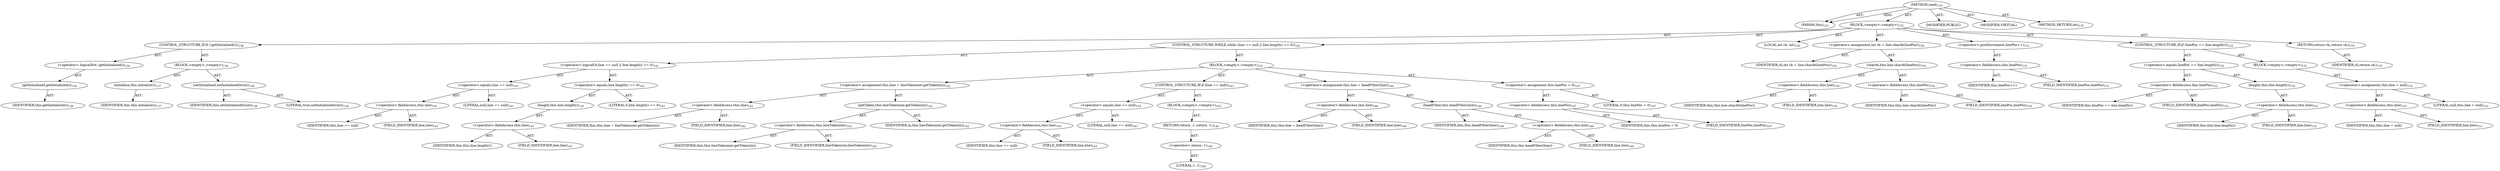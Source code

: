 digraph "read" {  
"111669149698" [label = <(METHOD,read)<SUB>135</SUB>> ]
"115964116992" [label = <(PARAM,this)<SUB>135</SUB>> ]
"25769803778" [label = <(BLOCK,&lt;empty&gt;,&lt;empty&gt;)<SUB>135</SUB>> ]
"47244640256" [label = <(CONTROL_STRUCTURE,IF,if (!getInitialized()))<SUB>136</SUB>> ]
"30064771107" [label = <(&lt;operator&gt;.logicalNot,!getInitialized())<SUB>136</SUB>> ]
"30064771108" [label = <(getInitialized,getInitialized())<SUB>136</SUB>> ]
"68719476736" [label = <(IDENTIFIER,this,getInitialized())<SUB>136</SUB>> ]
"25769803779" [label = <(BLOCK,&lt;empty&gt;,&lt;empty&gt;)<SUB>136</SUB>> ]
"30064771109" [label = <(initialize,this.initialize())<SUB>137</SUB>> ]
"68719476737" [label = <(IDENTIFIER,this,this.initialize())<SUB>137</SUB>> ]
"30064771110" [label = <(setInitialized,setInitialized(true))<SUB>138</SUB>> ]
"68719476738" [label = <(IDENTIFIER,this,setInitialized(true))<SUB>138</SUB>> ]
"90194313227" [label = <(LITERAL,true,setInitialized(true))<SUB>138</SUB>> ]
"47244640257" [label = <(CONTROL_STRUCTURE,WHILE,while (line == null || line.length() == 0))<SUB>141</SUB>> ]
"30064771111" [label = <(&lt;operator&gt;.logicalOr,line == null || line.length() == 0)<SUB>141</SUB>> ]
"30064771112" [label = <(&lt;operator&gt;.equals,line == null)<SUB>141</SUB>> ]
"30064771113" [label = <(&lt;operator&gt;.fieldAccess,this.line)<SUB>141</SUB>> ]
"68719476763" [label = <(IDENTIFIER,this,line == null)> ]
"55834574865" [label = <(FIELD_IDENTIFIER,line,line)<SUB>141</SUB>> ]
"90194313228" [label = <(LITERAL,null,line == null)<SUB>141</SUB>> ]
"30064771114" [label = <(&lt;operator&gt;.equals,line.length() == 0)<SUB>141</SUB>> ]
"30064771115" [label = <(length,this.line.length())<SUB>141</SUB>> ]
"30064771116" [label = <(&lt;operator&gt;.fieldAccess,this.line)<SUB>141</SUB>> ]
"68719476764" [label = <(IDENTIFIER,this,this.line.length())> ]
"55834574866" [label = <(FIELD_IDENTIFIER,line,line)<SUB>141</SUB>> ]
"90194313229" [label = <(LITERAL,0,line.length() == 0)<SUB>141</SUB>> ]
"25769803780" [label = <(BLOCK,&lt;empty&gt;,&lt;empty&gt;)<SUB>141</SUB>> ]
"30064771117" [label = <(&lt;operator&gt;.assignment,this.line = lineTokenizer.getToken(in))<SUB>142</SUB>> ]
"30064771118" [label = <(&lt;operator&gt;.fieldAccess,this.line)<SUB>142</SUB>> ]
"68719476765" [label = <(IDENTIFIER,this,this.line = lineTokenizer.getToken(in))> ]
"55834574867" [label = <(FIELD_IDENTIFIER,line,line)<SUB>142</SUB>> ]
"30064771119" [label = <(getToken,this.lineTokenizer.getToken(in))<SUB>142</SUB>> ]
"30064771120" [label = <(&lt;operator&gt;.fieldAccess,this.lineTokenizer)<SUB>142</SUB>> ]
"68719476766" [label = <(IDENTIFIER,this,this.lineTokenizer.getToken(in))> ]
"55834574868" [label = <(FIELD_IDENTIFIER,lineTokenizer,lineTokenizer)<SUB>142</SUB>> ]
"68719476767" [label = <(IDENTIFIER,in,this.lineTokenizer.getToken(in))<SUB>142</SUB>> ]
"47244640258" [label = <(CONTROL_STRUCTURE,IF,if (line == null))<SUB>143</SUB>> ]
"30064771121" [label = <(&lt;operator&gt;.equals,line == null)<SUB>143</SUB>> ]
"30064771122" [label = <(&lt;operator&gt;.fieldAccess,this.line)<SUB>143</SUB>> ]
"68719476768" [label = <(IDENTIFIER,this,line == null)> ]
"55834574869" [label = <(FIELD_IDENTIFIER,line,line)<SUB>143</SUB>> ]
"90194313230" [label = <(LITERAL,null,line == null)<SUB>143</SUB>> ]
"25769803781" [label = <(BLOCK,&lt;empty&gt;,&lt;empty&gt;)<SUB>143</SUB>> ]
"146028888064" [label = <(RETURN,return -1;,return -1;)<SUB>144</SUB>> ]
"30064771123" [label = <(&lt;operator&gt;.minus,-1)<SUB>144</SUB>> ]
"90194313231" [label = <(LITERAL,1,-1)<SUB>144</SUB>> ]
"30064771124" [label = <(&lt;operator&gt;.assignment,this.line = headFilter(line))<SUB>146</SUB>> ]
"30064771125" [label = <(&lt;operator&gt;.fieldAccess,this.line)<SUB>146</SUB>> ]
"68719476769" [label = <(IDENTIFIER,this,this.line = headFilter(line))> ]
"55834574870" [label = <(FIELD_IDENTIFIER,line,line)<SUB>146</SUB>> ]
"30064771126" [label = <(headFilter,this.headFilter(line))<SUB>146</SUB>> ]
"68719476739" [label = <(IDENTIFIER,this,this.headFilter(line))<SUB>146</SUB>> ]
"30064771127" [label = <(&lt;operator&gt;.fieldAccess,this.line)<SUB>146</SUB>> ]
"68719476770" [label = <(IDENTIFIER,this,this.headFilter(line))> ]
"55834574871" [label = <(FIELD_IDENTIFIER,line,line)<SUB>146</SUB>> ]
"30064771128" [label = <(&lt;operator&gt;.assignment,this.linePos = 0)<SUB>147</SUB>> ]
"30064771129" [label = <(&lt;operator&gt;.fieldAccess,this.linePos)<SUB>147</SUB>> ]
"68719476771" [label = <(IDENTIFIER,this,this.linePos = 0)> ]
"55834574872" [label = <(FIELD_IDENTIFIER,linePos,linePos)<SUB>147</SUB>> ]
"90194313232" [label = <(LITERAL,0,this.linePos = 0)<SUB>147</SUB>> ]
"94489280512" [label = <(LOCAL,int ch: int)<SUB>150</SUB>> ]
"30064771130" [label = <(&lt;operator&gt;.assignment,int ch = line.charAt(linePos))<SUB>150</SUB>> ]
"68719476772" [label = <(IDENTIFIER,ch,int ch = line.charAt(linePos))<SUB>150</SUB>> ]
"30064771131" [label = <(charAt,this.line.charAt(linePos))<SUB>150</SUB>> ]
"30064771132" [label = <(&lt;operator&gt;.fieldAccess,this.line)<SUB>150</SUB>> ]
"68719476773" [label = <(IDENTIFIER,this,this.line.charAt(linePos))> ]
"55834574873" [label = <(FIELD_IDENTIFIER,line,line)<SUB>150</SUB>> ]
"30064771133" [label = <(&lt;operator&gt;.fieldAccess,this.linePos)<SUB>150</SUB>> ]
"68719476774" [label = <(IDENTIFIER,this,this.line.charAt(linePos))> ]
"55834574874" [label = <(FIELD_IDENTIFIER,linePos,linePos)<SUB>150</SUB>> ]
"30064771134" [label = <(&lt;operator&gt;.postIncrement,linePos++)<SUB>151</SUB>> ]
"30064771135" [label = <(&lt;operator&gt;.fieldAccess,this.linePos)<SUB>151</SUB>> ]
"68719476775" [label = <(IDENTIFIER,this,linePos++)> ]
"55834574875" [label = <(FIELD_IDENTIFIER,linePos,linePos)<SUB>151</SUB>> ]
"47244640259" [label = <(CONTROL_STRUCTURE,IF,if (linePos == line.length()))<SUB>152</SUB>> ]
"30064771136" [label = <(&lt;operator&gt;.equals,linePos == line.length())<SUB>152</SUB>> ]
"30064771137" [label = <(&lt;operator&gt;.fieldAccess,this.linePos)<SUB>152</SUB>> ]
"68719476776" [label = <(IDENTIFIER,this,linePos == line.length())> ]
"55834574876" [label = <(FIELD_IDENTIFIER,linePos,linePos)<SUB>152</SUB>> ]
"30064771138" [label = <(length,this.line.length())<SUB>152</SUB>> ]
"30064771139" [label = <(&lt;operator&gt;.fieldAccess,this.line)<SUB>152</SUB>> ]
"68719476777" [label = <(IDENTIFIER,this,this.line.length())> ]
"55834574877" [label = <(FIELD_IDENTIFIER,line,line)<SUB>152</SUB>> ]
"25769803782" [label = <(BLOCK,&lt;empty&gt;,&lt;empty&gt;)<SUB>152</SUB>> ]
"30064771140" [label = <(&lt;operator&gt;.assignment,this.line = null)<SUB>153</SUB>> ]
"30064771141" [label = <(&lt;operator&gt;.fieldAccess,this.line)<SUB>153</SUB>> ]
"68719476778" [label = <(IDENTIFIER,this,this.line = null)> ]
"55834574878" [label = <(FIELD_IDENTIFIER,line,line)<SUB>153</SUB>> ]
"90194313233" [label = <(LITERAL,null,this.line = null)<SUB>153</SUB>> ]
"146028888065" [label = <(RETURN,return ch;,return ch;)<SUB>155</SUB>> ]
"68719476779" [label = <(IDENTIFIER,ch,return ch;)<SUB>155</SUB>> ]
"133143986192" [label = <(MODIFIER,PUBLIC)> ]
"133143986193" [label = <(MODIFIER,VIRTUAL)> ]
"128849018882" [label = <(METHOD_RETURN,int)<SUB>135</SUB>> ]
  "111669149698" -> "115964116992"  [ label = "AST: "] 
  "111669149698" -> "25769803778"  [ label = "AST: "] 
  "111669149698" -> "133143986192"  [ label = "AST: "] 
  "111669149698" -> "133143986193"  [ label = "AST: "] 
  "111669149698" -> "128849018882"  [ label = "AST: "] 
  "25769803778" -> "47244640256"  [ label = "AST: "] 
  "25769803778" -> "47244640257"  [ label = "AST: "] 
  "25769803778" -> "94489280512"  [ label = "AST: "] 
  "25769803778" -> "30064771130"  [ label = "AST: "] 
  "25769803778" -> "30064771134"  [ label = "AST: "] 
  "25769803778" -> "47244640259"  [ label = "AST: "] 
  "25769803778" -> "146028888065"  [ label = "AST: "] 
  "47244640256" -> "30064771107"  [ label = "AST: "] 
  "47244640256" -> "25769803779"  [ label = "AST: "] 
  "30064771107" -> "30064771108"  [ label = "AST: "] 
  "30064771108" -> "68719476736"  [ label = "AST: "] 
  "25769803779" -> "30064771109"  [ label = "AST: "] 
  "25769803779" -> "30064771110"  [ label = "AST: "] 
  "30064771109" -> "68719476737"  [ label = "AST: "] 
  "30064771110" -> "68719476738"  [ label = "AST: "] 
  "30064771110" -> "90194313227"  [ label = "AST: "] 
  "47244640257" -> "30064771111"  [ label = "AST: "] 
  "47244640257" -> "25769803780"  [ label = "AST: "] 
  "30064771111" -> "30064771112"  [ label = "AST: "] 
  "30064771111" -> "30064771114"  [ label = "AST: "] 
  "30064771112" -> "30064771113"  [ label = "AST: "] 
  "30064771112" -> "90194313228"  [ label = "AST: "] 
  "30064771113" -> "68719476763"  [ label = "AST: "] 
  "30064771113" -> "55834574865"  [ label = "AST: "] 
  "30064771114" -> "30064771115"  [ label = "AST: "] 
  "30064771114" -> "90194313229"  [ label = "AST: "] 
  "30064771115" -> "30064771116"  [ label = "AST: "] 
  "30064771116" -> "68719476764"  [ label = "AST: "] 
  "30064771116" -> "55834574866"  [ label = "AST: "] 
  "25769803780" -> "30064771117"  [ label = "AST: "] 
  "25769803780" -> "47244640258"  [ label = "AST: "] 
  "25769803780" -> "30064771124"  [ label = "AST: "] 
  "25769803780" -> "30064771128"  [ label = "AST: "] 
  "30064771117" -> "30064771118"  [ label = "AST: "] 
  "30064771117" -> "30064771119"  [ label = "AST: "] 
  "30064771118" -> "68719476765"  [ label = "AST: "] 
  "30064771118" -> "55834574867"  [ label = "AST: "] 
  "30064771119" -> "30064771120"  [ label = "AST: "] 
  "30064771119" -> "68719476767"  [ label = "AST: "] 
  "30064771120" -> "68719476766"  [ label = "AST: "] 
  "30064771120" -> "55834574868"  [ label = "AST: "] 
  "47244640258" -> "30064771121"  [ label = "AST: "] 
  "47244640258" -> "25769803781"  [ label = "AST: "] 
  "30064771121" -> "30064771122"  [ label = "AST: "] 
  "30064771121" -> "90194313230"  [ label = "AST: "] 
  "30064771122" -> "68719476768"  [ label = "AST: "] 
  "30064771122" -> "55834574869"  [ label = "AST: "] 
  "25769803781" -> "146028888064"  [ label = "AST: "] 
  "146028888064" -> "30064771123"  [ label = "AST: "] 
  "30064771123" -> "90194313231"  [ label = "AST: "] 
  "30064771124" -> "30064771125"  [ label = "AST: "] 
  "30064771124" -> "30064771126"  [ label = "AST: "] 
  "30064771125" -> "68719476769"  [ label = "AST: "] 
  "30064771125" -> "55834574870"  [ label = "AST: "] 
  "30064771126" -> "68719476739"  [ label = "AST: "] 
  "30064771126" -> "30064771127"  [ label = "AST: "] 
  "30064771127" -> "68719476770"  [ label = "AST: "] 
  "30064771127" -> "55834574871"  [ label = "AST: "] 
  "30064771128" -> "30064771129"  [ label = "AST: "] 
  "30064771128" -> "90194313232"  [ label = "AST: "] 
  "30064771129" -> "68719476771"  [ label = "AST: "] 
  "30064771129" -> "55834574872"  [ label = "AST: "] 
  "30064771130" -> "68719476772"  [ label = "AST: "] 
  "30064771130" -> "30064771131"  [ label = "AST: "] 
  "30064771131" -> "30064771132"  [ label = "AST: "] 
  "30064771131" -> "30064771133"  [ label = "AST: "] 
  "30064771132" -> "68719476773"  [ label = "AST: "] 
  "30064771132" -> "55834574873"  [ label = "AST: "] 
  "30064771133" -> "68719476774"  [ label = "AST: "] 
  "30064771133" -> "55834574874"  [ label = "AST: "] 
  "30064771134" -> "30064771135"  [ label = "AST: "] 
  "30064771135" -> "68719476775"  [ label = "AST: "] 
  "30064771135" -> "55834574875"  [ label = "AST: "] 
  "47244640259" -> "30064771136"  [ label = "AST: "] 
  "47244640259" -> "25769803782"  [ label = "AST: "] 
  "30064771136" -> "30064771137"  [ label = "AST: "] 
  "30064771136" -> "30064771138"  [ label = "AST: "] 
  "30064771137" -> "68719476776"  [ label = "AST: "] 
  "30064771137" -> "55834574876"  [ label = "AST: "] 
  "30064771138" -> "30064771139"  [ label = "AST: "] 
  "30064771139" -> "68719476777"  [ label = "AST: "] 
  "30064771139" -> "55834574877"  [ label = "AST: "] 
  "25769803782" -> "30064771140"  [ label = "AST: "] 
  "30064771140" -> "30064771141"  [ label = "AST: "] 
  "30064771140" -> "90194313233"  [ label = "AST: "] 
  "30064771141" -> "68719476778"  [ label = "AST: "] 
  "30064771141" -> "55834574878"  [ label = "AST: "] 
  "146028888065" -> "68719476779"  [ label = "AST: "] 
  "111669149698" -> "115964116992"  [ label = "DDG: "] 
}
